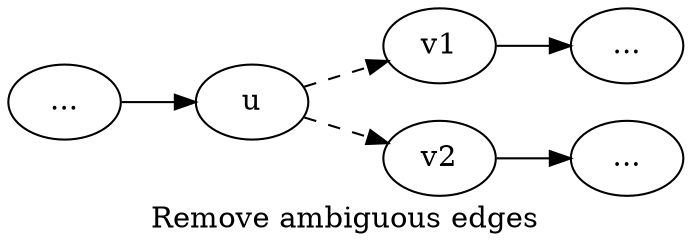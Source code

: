 digraph "ambiguousedge" {
label = "Remove ambiguous edges"
graph [rankdir="LR"]
t [label="..."]
w1 [label="..."]
w2 [label="..."]
t -> u
u -> v1 [style="dashed"]
v1 -> w1
u -> v2 [style="dashed"]
v2 -> w2
}
